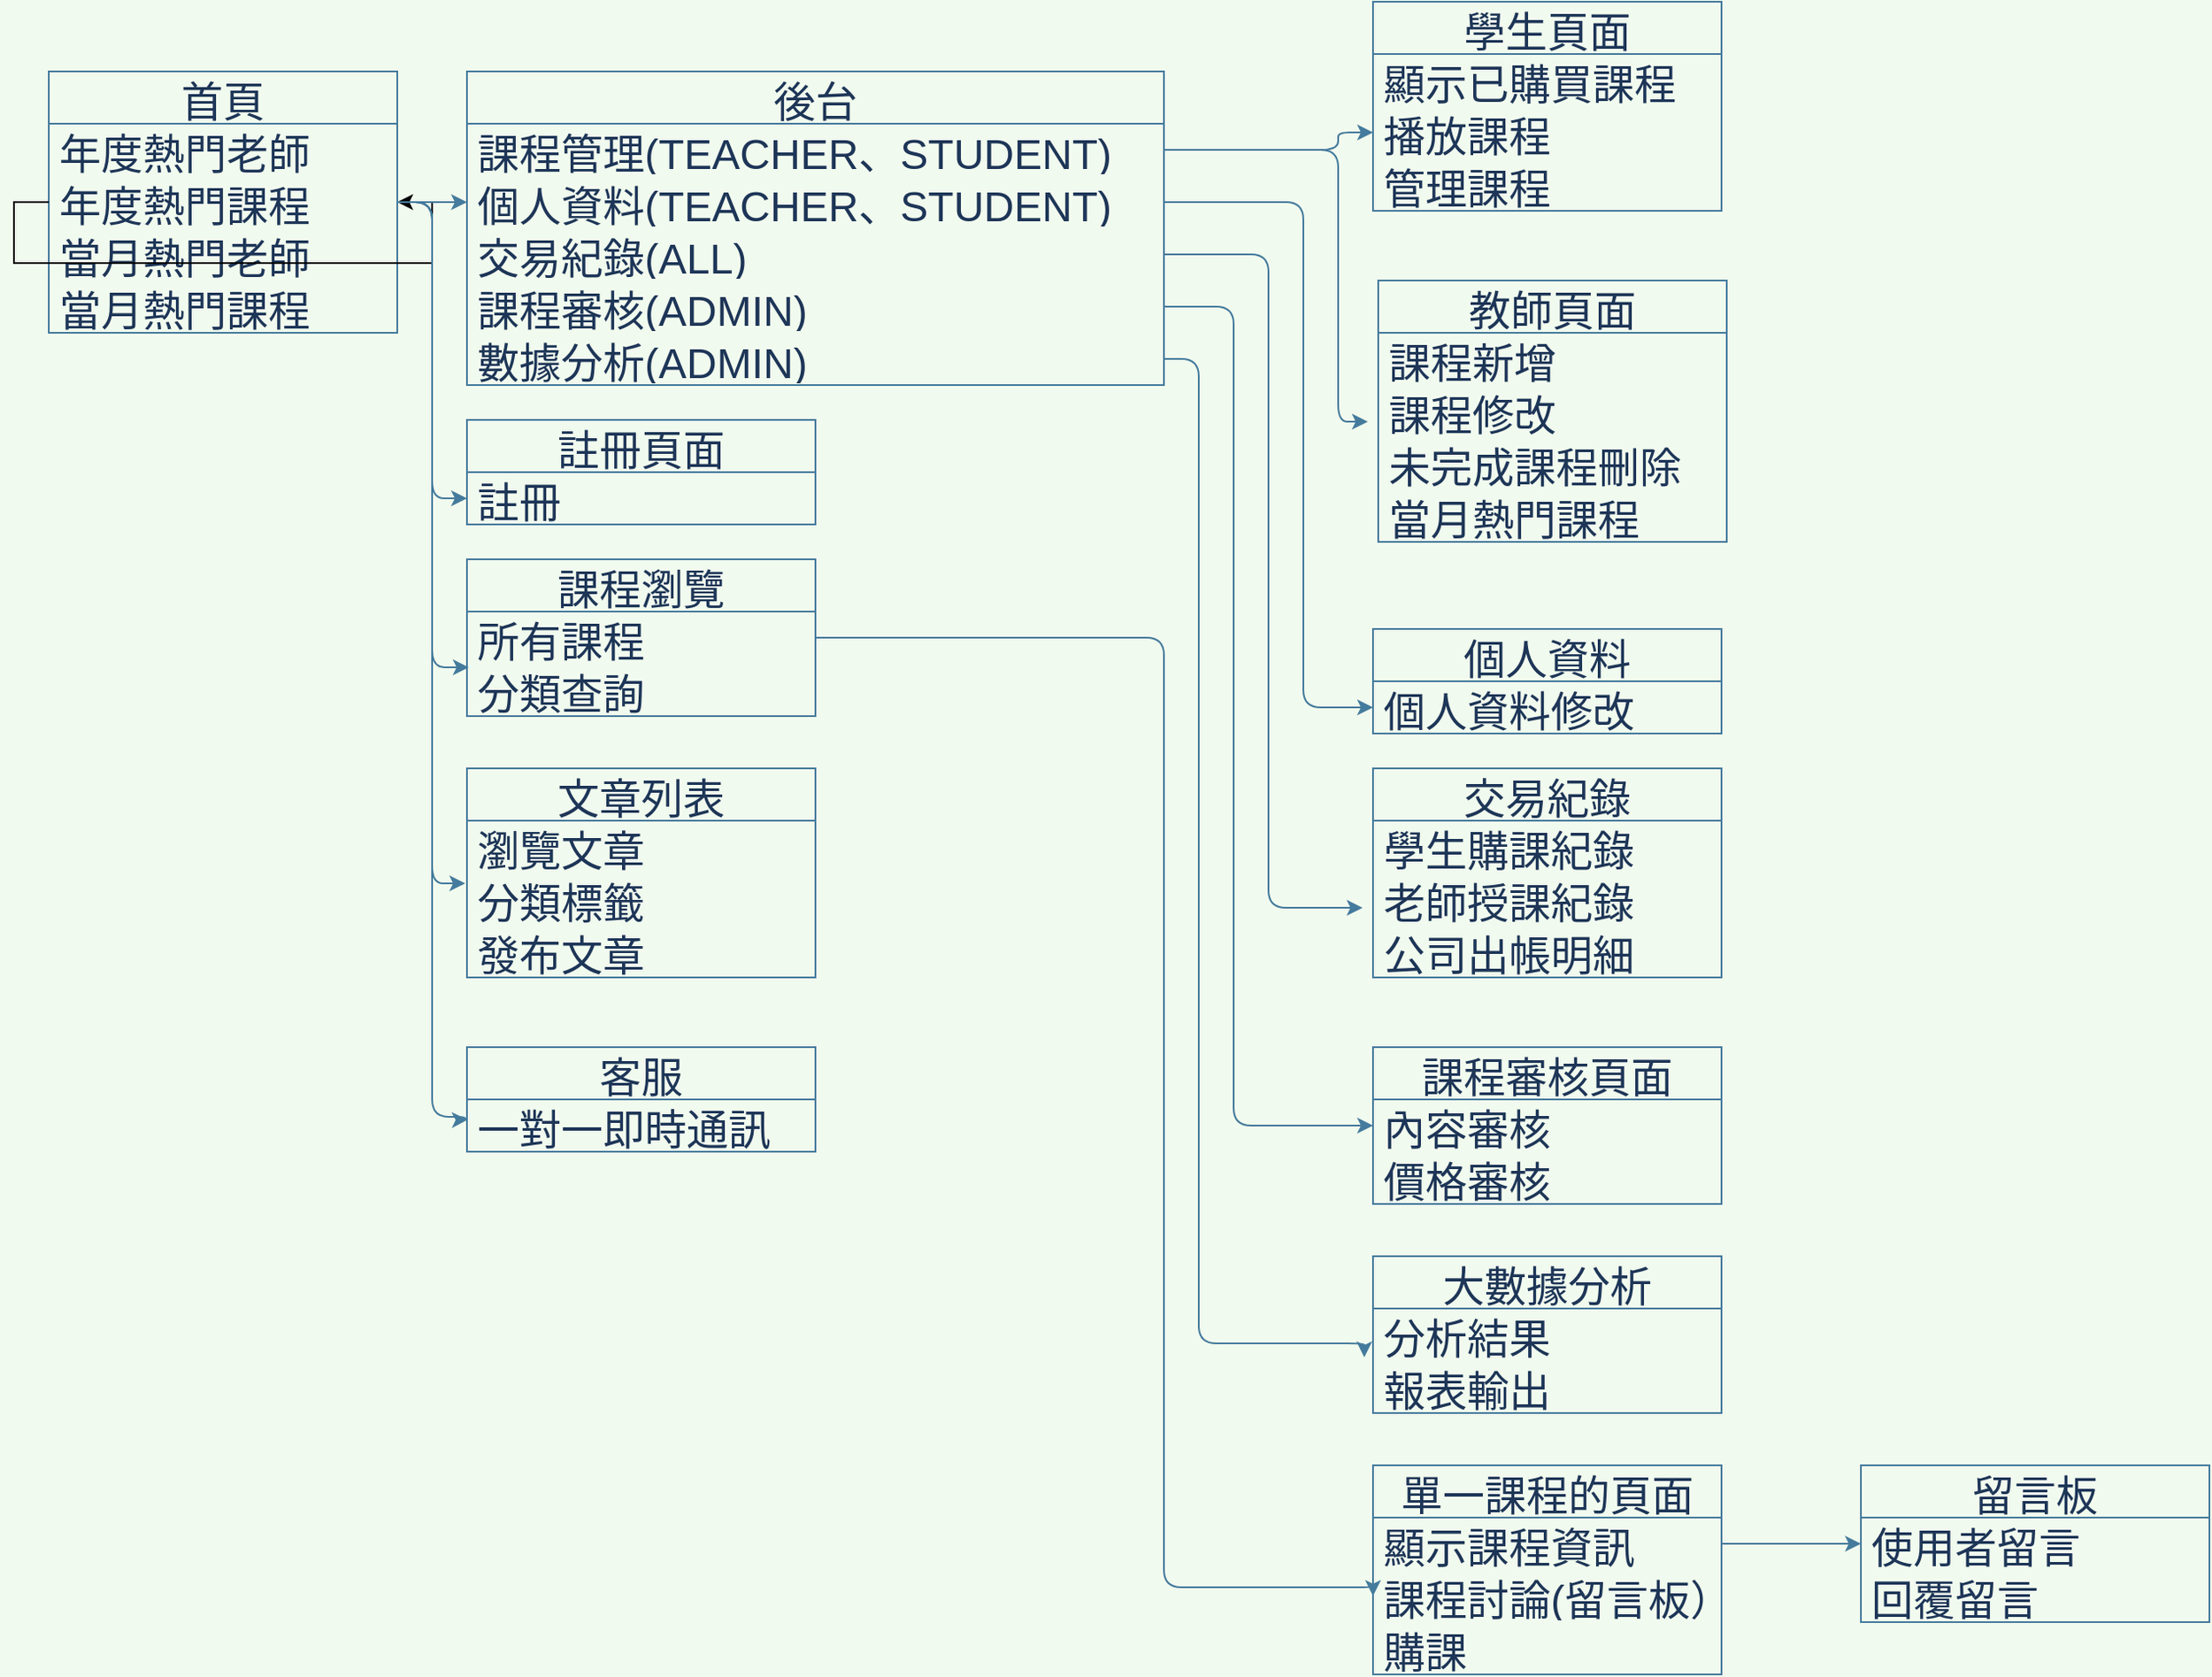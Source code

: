 <mxfile version="16.5.1" type="device"><diagram id="5eixCT4aslgIog5RmQju" name="Page-1"><mxGraphModel dx="1842" dy="981" grid="1" gridSize="10" guides="1" tooltips="1" connect="1" arrows="1" fold="1" page="0" pageScale="1" pageWidth="827" pageHeight="1169" background="#F1FAEE" math="0" shadow="0"><root><mxCell id="0"/><mxCell id="1" parent="0"/><mxCell id="qsGzzAuagtlAmWLh8xZQ-89" value="首頁" style="swimlane;fontStyle=0;childLayout=stackLayout;horizontal=1;startSize=30;horizontalStack=0;resizeParent=1;resizeParentMax=0;resizeLast=0;collapsible=1;marginBottom=0;fontSize=24;fontColor=#1D3557;strokeColor=#457B9D;fillColor=none;" parent="1" vertex="1"><mxGeometry x="40" y="40" width="200" height="150" as="geometry"><mxRectangle x="40" y="240" width="80" height="30" as="alternateBounds"/></mxGeometry></mxCell><mxCell id="qsGzzAuagtlAmWLh8xZQ-90" value="年度熱門老師" style="text;strokeColor=none;fillColor=none;align=left;verticalAlign=middle;spacingLeft=4;spacingRight=4;overflow=hidden;points=[[0,0.5],[1,0.5]];portConstraint=eastwest;rotatable=0;fontSize=24;fontColor=#1D3557;" parent="qsGzzAuagtlAmWLh8xZQ-89" vertex="1"><mxGeometry y="30" width="200" height="30" as="geometry"/></mxCell><mxCell id="qsGzzAuagtlAmWLh8xZQ-91" value="年度熱門課程" style="text;strokeColor=none;fillColor=none;align=left;verticalAlign=middle;spacingLeft=4;spacingRight=4;overflow=hidden;points=[[0,0.5],[1,0.5]];portConstraint=eastwest;rotatable=0;fontSize=24;fontColor=#1D3557;" parent="qsGzzAuagtlAmWLh8xZQ-89" vertex="1"><mxGeometry y="60" width="200" height="30" as="geometry"/></mxCell><mxCell id="qsGzzAuagtlAmWLh8xZQ-94" value="當月熱門老師" style="text;strokeColor=none;fillColor=none;align=left;verticalAlign=middle;spacingLeft=4;spacingRight=4;overflow=hidden;points=[[0,0.5],[1,0.5]];portConstraint=eastwest;rotatable=0;fontSize=24;fontColor=#1D3557;" parent="qsGzzAuagtlAmWLh8xZQ-89" vertex="1"><mxGeometry y="90" width="200" height="30" as="geometry"/></mxCell><mxCell id="qsGzzAuagtlAmWLh8xZQ-119" value="當月熱門課程" style="text;strokeColor=none;fillColor=none;align=left;verticalAlign=middle;spacingLeft=4;spacingRight=4;overflow=hidden;points=[[0,0.5],[1,0.5]];portConstraint=eastwest;rotatable=0;fontSize=24;fontColor=#1D3557;" parent="qsGzzAuagtlAmWLh8xZQ-89" vertex="1"><mxGeometry y="120" width="200" height="30" as="geometry"/></mxCell><mxCell id="GnvnuQc3b7LlyFC6O5sY-7" style="edgeStyle=orthogonalEdgeStyle;rounded=0;orthogonalLoop=1;jettySize=auto;html=1;entryX=1;entryY=0.5;entryDx=0;entryDy=0;" parent="qsGzzAuagtlAmWLh8xZQ-89" source="qsGzzAuagtlAmWLh8xZQ-91" target="qsGzzAuagtlAmWLh8xZQ-91" edge="1"><mxGeometry relative="1" as="geometry"/></mxCell><mxCell id="qsGzzAuagtlAmWLh8xZQ-95" value="課程審核頁面" style="swimlane;fontStyle=0;childLayout=stackLayout;horizontal=1;startSize=30;horizontalStack=0;resizeParent=1;resizeParentMax=0;resizeLast=0;collapsible=1;marginBottom=0;fontSize=24;fontColor=#1D3557;strokeColor=#457B9D;fillColor=none;" parent="1" vertex="1"><mxGeometry x="800" y="600" width="200" height="90" as="geometry"><mxRectangle x="780" y="640" width="180" height="30" as="alternateBounds"/></mxGeometry></mxCell><mxCell id="qsGzzAuagtlAmWLh8xZQ-96" value="內容審核" style="text;strokeColor=none;fillColor=none;align=left;verticalAlign=middle;spacingLeft=4;spacingRight=4;overflow=hidden;points=[[0,0.5],[1,0.5]];portConstraint=eastwest;rotatable=0;fontSize=24;fontColor=#1D3557;" parent="qsGzzAuagtlAmWLh8xZQ-95" vertex="1"><mxGeometry y="30" width="200" height="30" as="geometry"/></mxCell><mxCell id="qsGzzAuagtlAmWLh8xZQ-97" value="價格審核" style="text;strokeColor=none;fillColor=none;align=left;verticalAlign=middle;spacingLeft=4;spacingRight=4;overflow=hidden;points=[[0,0.5],[1,0.5]];portConstraint=eastwest;rotatable=0;fontSize=24;fontColor=#1D3557;" parent="qsGzzAuagtlAmWLh8xZQ-95" vertex="1"><mxGeometry y="60" width="200" height="30" as="geometry"/></mxCell><mxCell id="qsGzzAuagtlAmWLh8xZQ-100" value="教師頁面" style="swimlane;fontStyle=0;childLayout=stackLayout;horizontal=1;startSize=30;horizontalStack=0;resizeParent=1;resizeParentMax=0;resizeLast=0;collapsible=1;marginBottom=0;fontSize=24;fontColor=#1D3557;strokeColor=#457B9D;fillColor=none;" parent="1" vertex="1"><mxGeometry x="803" y="160" width="200" height="150" as="geometry"><mxRectangle x="603" y="160" width="130" height="30" as="alternateBounds"/></mxGeometry></mxCell><mxCell id="qsGzzAuagtlAmWLh8xZQ-101" value="課程新增" style="text;strokeColor=none;fillColor=none;align=left;verticalAlign=middle;spacingLeft=4;spacingRight=4;overflow=hidden;points=[[0,0.5],[1,0.5]];portConstraint=eastwest;rotatable=0;fontSize=24;fontColor=#1D3557;" parent="qsGzzAuagtlAmWLh8xZQ-100" vertex="1"><mxGeometry y="30" width="200" height="30" as="geometry"/></mxCell><mxCell id="qsGzzAuagtlAmWLh8xZQ-102" value="課程修改" style="text;strokeColor=none;fillColor=none;align=left;verticalAlign=middle;spacingLeft=4;spacingRight=4;overflow=hidden;points=[[0,0.5],[1,0.5]];portConstraint=eastwest;rotatable=0;fontSize=24;fontColor=#1D3557;" parent="qsGzzAuagtlAmWLh8xZQ-100" vertex="1"><mxGeometry y="60" width="200" height="30" as="geometry"/></mxCell><mxCell id="qsGzzAuagtlAmWLh8xZQ-103" value="未完成課程刪除" style="text;strokeColor=none;fillColor=none;align=left;verticalAlign=middle;spacingLeft=4;spacingRight=4;overflow=hidden;points=[[0,0.5],[1,0.5]];portConstraint=eastwest;rotatable=0;fontSize=24;fontColor=#1D3557;" parent="qsGzzAuagtlAmWLh8xZQ-100" vertex="1"><mxGeometry y="90" width="200" height="30" as="geometry"/></mxCell><mxCell id="qsGzzAuagtlAmWLh8xZQ-104" value="當月熱門課程" style="text;strokeColor=none;fillColor=none;align=left;verticalAlign=middle;spacingLeft=4;spacingRight=4;overflow=hidden;points=[[0,0.5],[1,0.5]];portConstraint=eastwest;rotatable=0;fontSize=24;fontColor=#1D3557;" parent="qsGzzAuagtlAmWLh8xZQ-100" vertex="1"><mxGeometry y="120" width="200" height="30" as="geometry"/></mxCell><mxCell id="qsGzzAuagtlAmWLh8xZQ-105" value="學生頁面" style="swimlane;fontStyle=0;childLayout=stackLayout;horizontal=1;startSize=30;horizontalStack=0;resizeParent=1;resizeParentMax=0;resizeLast=0;collapsible=1;marginBottom=0;fontSize=24;fontColor=#1D3557;strokeColor=#457B9D;fillColor=none;" parent="1" vertex="1"><mxGeometry x="800" width="200" height="120" as="geometry"><mxRectangle x="600" y="320" width="130" height="30" as="alternateBounds"/></mxGeometry></mxCell><mxCell id="qsGzzAuagtlAmWLh8xZQ-106" value="顯示已購買課程" style="text;strokeColor=none;fillColor=none;align=left;verticalAlign=middle;spacingLeft=4;spacingRight=4;overflow=hidden;points=[[0,0.5],[1,0.5]];portConstraint=eastwest;rotatable=0;fontSize=24;fontColor=#1D3557;" parent="qsGzzAuagtlAmWLh8xZQ-105" vertex="1"><mxGeometry y="30" width="200" height="30" as="geometry"/></mxCell><mxCell id="qsGzzAuagtlAmWLh8xZQ-107" value="播放課程" style="text;strokeColor=none;fillColor=none;align=left;verticalAlign=middle;spacingLeft=4;spacingRight=4;overflow=hidden;points=[[0,0.5],[1,0.5]];portConstraint=eastwest;rotatable=0;fontSize=24;fontColor=#1D3557;" parent="qsGzzAuagtlAmWLh8xZQ-105" vertex="1"><mxGeometry y="60" width="200" height="30" as="geometry"/></mxCell><mxCell id="qsGzzAuagtlAmWLh8xZQ-108" value="管理課程" style="text;strokeColor=none;fillColor=none;align=left;verticalAlign=middle;spacingLeft=4;spacingRight=4;overflow=hidden;points=[[0,0.5],[1,0.5]];portConstraint=eastwest;rotatable=0;fontSize=24;fontColor=#1D3557;" parent="qsGzzAuagtlAmWLh8xZQ-105" vertex="1"><mxGeometry y="90" width="200" height="30" as="geometry"/></mxCell><mxCell id="qsGzzAuagtlAmWLh8xZQ-110" value="交易紀錄" style="swimlane;fontStyle=0;childLayout=stackLayout;horizontal=1;startSize=30;horizontalStack=0;resizeParent=1;resizeParentMax=0;resizeLast=0;collapsible=1;marginBottom=0;fontSize=24;fontColor=#1D3557;strokeColor=#457B9D;fillColor=none;" parent="1" vertex="1"><mxGeometry x="800" y="440" width="200" height="120" as="geometry"><mxRectangle x="400" y="40" width="130" height="30" as="alternateBounds"/></mxGeometry></mxCell><mxCell id="qsGzzAuagtlAmWLh8xZQ-111" value="學生購課紀錄" style="text;strokeColor=none;fillColor=none;align=left;verticalAlign=middle;spacingLeft=4;spacingRight=4;overflow=hidden;points=[[0,0.5],[1,0.5]];portConstraint=eastwest;rotatable=0;fontSize=24;fontColor=#1D3557;" parent="qsGzzAuagtlAmWLh8xZQ-110" vertex="1"><mxGeometry y="30" width="200" height="30" as="geometry"/></mxCell><mxCell id="qsGzzAuagtlAmWLh8xZQ-112" value="老師授課紀錄" style="text;strokeColor=none;fillColor=none;align=left;verticalAlign=middle;spacingLeft=4;spacingRight=4;overflow=hidden;points=[[0,0.5],[1,0.5]];portConstraint=eastwest;rotatable=0;fontSize=24;fontColor=#1D3557;" parent="qsGzzAuagtlAmWLh8xZQ-110" vertex="1"><mxGeometry y="60" width="200" height="30" as="geometry"/></mxCell><mxCell id="qsGzzAuagtlAmWLh8xZQ-113" value="公司出帳明細" style="text;strokeColor=none;fillColor=none;align=left;verticalAlign=middle;spacingLeft=4;spacingRight=4;overflow=hidden;points=[[0,0.5],[1,0.5]];portConstraint=eastwest;rotatable=0;fontSize=24;fontColor=#1D3557;" parent="qsGzzAuagtlAmWLh8xZQ-110" vertex="1"><mxGeometry y="90" width="200" height="30" as="geometry"/></mxCell><mxCell id="qsGzzAuagtlAmWLh8xZQ-115" value="課程瀏覽" style="swimlane;fontStyle=0;childLayout=stackLayout;horizontal=1;startSize=30;horizontalStack=0;resizeParent=1;resizeParentMax=0;resizeLast=0;collapsible=1;marginBottom=0;fontSize=24;fontColor=#1D3557;strokeColor=#457B9D;fillColor=none;" parent="1" vertex="1"><mxGeometry x="280" y="320" width="200" height="90" as="geometry"><mxRectangle x="400" y="680" width="130" height="30" as="alternateBounds"/></mxGeometry></mxCell><mxCell id="qsGzzAuagtlAmWLh8xZQ-116" value="所有課程" style="text;strokeColor=none;fillColor=none;align=left;verticalAlign=middle;spacingLeft=4;spacingRight=4;overflow=hidden;points=[[0,0.5],[1,0.5]];portConstraint=eastwest;rotatable=0;fontSize=24;fontColor=#1D3557;" parent="qsGzzAuagtlAmWLh8xZQ-115" vertex="1"><mxGeometry y="30" width="200" height="30" as="geometry"/></mxCell><mxCell id="qsGzzAuagtlAmWLh8xZQ-147" value="分類查詢" style="text;strokeColor=none;fillColor=none;align=left;verticalAlign=middle;spacingLeft=4;spacingRight=4;overflow=hidden;points=[[0,0.5],[1,0.5]];portConstraint=eastwest;rotatable=0;fontSize=24;fontColor=#1D3557;" parent="qsGzzAuagtlAmWLh8xZQ-115" vertex="1"><mxGeometry y="60" width="200" height="30" as="geometry"/></mxCell><mxCell id="qsGzzAuagtlAmWLh8xZQ-120" value="註冊頁面" style="swimlane;fontStyle=0;childLayout=stackLayout;horizontal=1;startSize=30;horizontalStack=0;resizeParent=1;resizeParentMax=0;resizeLast=0;collapsible=1;marginBottom=0;fontSize=24;fontColor=#1D3557;strokeColor=#457B9D;fillColor=none;" parent="1" vertex="1"><mxGeometry x="280" y="240" width="200" height="60" as="geometry"><mxRectangle x="280" y="40" width="130" height="30" as="alternateBounds"/></mxGeometry></mxCell><mxCell id="qsGzzAuagtlAmWLh8xZQ-123" value="註冊" style="text;strokeColor=none;fillColor=none;align=left;verticalAlign=middle;spacingLeft=4;spacingRight=4;overflow=hidden;points=[[0,0.5],[1,0.5]];portConstraint=eastwest;rotatable=0;fontSize=24;fontColor=#1D3557;" parent="qsGzzAuagtlAmWLh8xZQ-120" vertex="1"><mxGeometry y="30" width="200" height="30" as="geometry"/></mxCell><mxCell id="qsGzzAuagtlAmWLh8xZQ-124" value="個人資料" style="swimlane;fontStyle=0;childLayout=stackLayout;horizontal=1;startSize=30;horizontalStack=0;resizeParent=1;resizeParentMax=0;resizeLast=0;collapsible=1;marginBottom=0;fontSize=24;fontColor=#1D3557;strokeColor=#457B9D;fillColor=none;" parent="1" vertex="1"><mxGeometry x="800" y="360" width="200" height="60" as="geometry"><mxRectangle x="40" y="240" width="80" height="30" as="alternateBounds"/></mxGeometry></mxCell><mxCell id="qsGzzAuagtlAmWLh8xZQ-125" value="個人資料修改" style="text;strokeColor=none;fillColor=none;align=left;verticalAlign=middle;spacingLeft=4;spacingRight=4;overflow=hidden;points=[[0,0.5],[1,0.5]];portConstraint=eastwest;rotatable=0;fontSize=24;fontColor=#1D3557;" parent="qsGzzAuagtlAmWLh8xZQ-124" vertex="1"><mxGeometry y="30" width="200" height="30" as="geometry"/></mxCell><mxCell id="qsGzzAuagtlAmWLh8xZQ-130" value="後台" style="swimlane;fontStyle=0;childLayout=stackLayout;horizontal=1;startSize=30;horizontalStack=0;resizeParent=1;resizeParentMax=0;resizeLast=0;collapsible=1;marginBottom=0;fontSize=24;fontColor=#1D3557;strokeColor=#457B9D;fillColor=none;" parent="1" vertex="1"><mxGeometry x="280" y="40" width="400" height="180" as="geometry"><mxRectangle x="40" y="240" width="80" height="30" as="alternateBounds"/></mxGeometry></mxCell><mxCell id="qsGzzAuagtlAmWLh8xZQ-132" value="課程管理(TEACHER、STUDENT)" style="text;strokeColor=none;fillColor=none;align=left;verticalAlign=middle;spacingLeft=4;spacingRight=4;overflow=hidden;points=[[0,0.5],[1,0.5]];portConstraint=eastwest;rotatable=0;fontSize=24;fontColor=#1D3557;" parent="qsGzzAuagtlAmWLh8xZQ-130" vertex="1"><mxGeometry y="30" width="400" height="30" as="geometry"/></mxCell><mxCell id="qsGzzAuagtlAmWLh8xZQ-131" value="個人資料(TEACHER、STUDENT)" style="text;strokeColor=none;fillColor=none;align=left;verticalAlign=middle;spacingLeft=4;spacingRight=4;overflow=hidden;points=[[0,0.5],[1,0.5]];portConstraint=eastwest;rotatable=0;fontSize=24;fontColor=#1D3557;" parent="qsGzzAuagtlAmWLh8xZQ-130" vertex="1"><mxGeometry y="60" width="400" height="30" as="geometry"/></mxCell><mxCell id="qsGzzAuagtlAmWLh8xZQ-134" value="交易紀錄(ALL)" style="text;strokeColor=none;fillColor=none;align=left;verticalAlign=middle;spacingLeft=4;spacingRight=4;overflow=hidden;points=[[0,0.5],[1,0.5]];portConstraint=eastwest;rotatable=0;fontSize=24;fontColor=#1D3557;" parent="qsGzzAuagtlAmWLh8xZQ-130" vertex="1"><mxGeometry y="90" width="400" height="30" as="geometry"/></mxCell><mxCell id="qsGzzAuagtlAmWLh8xZQ-142" value="課程審核(ADMIN)" style="text;strokeColor=none;fillColor=none;align=left;verticalAlign=middle;spacingLeft=4;spacingRight=4;overflow=hidden;points=[[0,0.5],[1,0.5]];portConstraint=eastwest;rotatable=0;fontSize=24;fontColor=#1D3557;" parent="qsGzzAuagtlAmWLh8xZQ-130" vertex="1"><mxGeometry y="120" width="400" height="30" as="geometry"/></mxCell><mxCell id="K8eNEzMpRpXXBS1rbpg5-1" value="數據分析(ADMIN)" style="text;strokeColor=none;fillColor=none;align=left;verticalAlign=middle;spacingLeft=4;spacingRight=4;overflow=hidden;points=[[0,0.5],[1,0.5]];portConstraint=eastwest;rotatable=0;fontSize=24;fontColor=#1D3557;" parent="qsGzzAuagtlAmWLh8xZQ-130" vertex="1"><mxGeometry y="150" width="400" height="30" as="geometry"/></mxCell><mxCell id="qsGzzAuagtlAmWLh8xZQ-144" value="客服" style="swimlane;fontStyle=0;childLayout=stackLayout;horizontal=1;startSize=30;horizontalStack=0;resizeParent=1;resizeParentMax=0;resizeLast=0;collapsible=1;marginBottom=0;fontSize=24;fontColor=#1D3557;strokeColor=#457B9D;fillColor=none;" parent="1" vertex="1"><mxGeometry x="280" y="600" width="200" height="60" as="geometry"><mxRectangle x="400" y="680" width="130" height="30" as="alternateBounds"/></mxGeometry></mxCell><mxCell id="GnvnuQc3b7LlyFC6O5sY-4" value="一對一即時通訊" style="text;strokeColor=none;fillColor=none;align=left;verticalAlign=middle;spacingLeft=4;spacingRight=4;overflow=hidden;points=[[0,0.5],[1,0.5]];portConstraint=eastwest;rotatable=0;fontSize=24;fontColor=#1D3557;" parent="qsGzzAuagtlAmWLh8xZQ-144" vertex="1"><mxGeometry y="30" width="200" height="30" as="geometry"/></mxCell><mxCell id="qsGzzAuagtlAmWLh8xZQ-148" value="單一課程的頁面" style="swimlane;fontStyle=0;childLayout=stackLayout;horizontal=1;startSize=30;horizontalStack=0;resizeParent=1;resizeParentMax=0;resizeLast=0;collapsible=1;marginBottom=0;fontSize=24;fontColor=#1D3557;strokeColor=#457B9D;fillColor=none;" parent="1" vertex="1"><mxGeometry x="800" y="840" width="200" height="120" as="geometry"><mxRectangle x="400" y="680" width="130" height="30" as="alternateBounds"/></mxGeometry></mxCell><mxCell id="qsGzzAuagtlAmWLh8xZQ-149" value="顯示課程資訊" style="text;strokeColor=none;fillColor=none;align=left;verticalAlign=middle;spacingLeft=4;spacingRight=4;overflow=hidden;points=[[0,0.5],[1,0.5]];portConstraint=eastwest;rotatable=0;fontSize=24;fontColor=#1D3557;" parent="qsGzzAuagtlAmWLh8xZQ-148" vertex="1"><mxGeometry y="30" width="200" height="30" as="geometry"/></mxCell><mxCell id="qsGzzAuagtlAmWLh8xZQ-150" value="課程討論(留言板）" style="text;strokeColor=none;fillColor=none;align=left;verticalAlign=middle;spacingLeft=4;spacingRight=4;overflow=hidden;points=[[0,0.5],[1,0.5]];portConstraint=eastwest;rotatable=0;fontSize=24;fontColor=#1D3557;" parent="qsGzzAuagtlAmWLh8xZQ-148" vertex="1"><mxGeometry y="60" width="200" height="30" as="geometry"/></mxCell><mxCell id="qsGzzAuagtlAmWLh8xZQ-151" value="購課" style="text;strokeColor=none;fillColor=none;align=left;verticalAlign=middle;spacingLeft=4;spacingRight=4;overflow=hidden;points=[[0,0.5],[1,0.5]];portConstraint=eastwest;rotatable=0;fontSize=24;fontColor=#1D3557;" parent="qsGzzAuagtlAmWLh8xZQ-148" vertex="1"><mxGeometry y="90" width="200" height="30" as="geometry"/></mxCell><mxCell id="qsGzzAuagtlAmWLh8xZQ-153" value="留言板" style="swimlane;fontStyle=0;childLayout=stackLayout;horizontal=1;startSize=30;horizontalStack=0;resizeParent=1;resizeParentMax=0;resizeLast=0;collapsible=1;marginBottom=0;fontSize=24;fontColor=#1D3557;strokeColor=#457B9D;fillColor=none;" parent="1" vertex="1"><mxGeometry x="1080" y="840" width="200" height="90" as="geometry"><mxRectangle x="400" y="680" width="130" height="30" as="alternateBounds"/></mxGeometry></mxCell><mxCell id="qsGzzAuagtlAmWLh8xZQ-156" value="使用者留言" style="text;strokeColor=none;fillColor=none;align=left;verticalAlign=middle;spacingLeft=4;spacingRight=4;overflow=hidden;points=[[0,0.5],[1,0.5]];portConstraint=eastwest;rotatable=0;fontSize=24;fontColor=#1D3557;" parent="qsGzzAuagtlAmWLh8xZQ-153" vertex="1"><mxGeometry y="30" width="200" height="30" as="geometry"/></mxCell><mxCell id="qsGzzAuagtlAmWLh8xZQ-155" value="回覆留言" style="text;strokeColor=none;fillColor=none;align=left;verticalAlign=middle;spacingLeft=4;spacingRight=4;overflow=hidden;points=[[0,0.5],[1,0.5]];portConstraint=eastwest;rotatable=0;fontSize=24;fontColor=#1D3557;" parent="qsGzzAuagtlAmWLh8xZQ-153" vertex="1"><mxGeometry y="60" width="200" height="30" as="geometry"/></mxCell><mxCell id="K8eNEzMpRpXXBS1rbpg5-2" value="大數據分析" style="swimlane;fontStyle=0;childLayout=stackLayout;horizontal=1;startSize=30;horizontalStack=0;resizeParent=1;resizeParentMax=0;resizeLast=0;collapsible=1;marginBottom=0;fontSize=24;fontColor=#1D3557;strokeColor=#457B9D;fillColor=none;" parent="1" vertex="1"><mxGeometry x="800" y="720" width="200" height="90" as="geometry"><mxRectangle x="400" y="680" width="130" height="30" as="alternateBounds"/></mxGeometry></mxCell><mxCell id="K8eNEzMpRpXXBS1rbpg5-3" value="分析結果" style="text;strokeColor=none;fillColor=none;align=left;verticalAlign=middle;spacingLeft=4;spacingRight=4;overflow=hidden;points=[[0,0.5],[1,0.5]];portConstraint=eastwest;rotatable=0;fontSize=24;fontColor=#1D3557;" parent="K8eNEzMpRpXXBS1rbpg5-2" vertex="1"><mxGeometry y="30" width="200" height="30" as="geometry"/></mxCell><mxCell id="K8eNEzMpRpXXBS1rbpg5-4" value="報表輸出" style="text;strokeColor=none;fillColor=none;align=left;verticalAlign=middle;spacingLeft=4;spacingRight=4;overflow=hidden;points=[[0,0.5],[1,0.5]];portConstraint=eastwest;rotatable=0;fontSize=24;fontColor=#1D3557;" parent="K8eNEzMpRpXXBS1rbpg5-2" vertex="1"><mxGeometry y="60" width="200" height="30" as="geometry"/></mxCell><mxCell id="K8eNEzMpRpXXBS1rbpg5-7" style="edgeStyle=orthogonalEdgeStyle;curved=0;rounded=1;sketch=0;orthogonalLoop=1;jettySize=auto;html=1;entryX=-0.025;entryY=-0.067;entryDx=0;entryDy=0;entryPerimeter=0;fontColor=#1D3557;strokeColor=#457B9D;fillColor=#A8DADC;" parent="1" source="K8eNEzMpRpXXBS1rbpg5-1" target="K8eNEzMpRpXXBS1rbpg5-4" edge="1"><mxGeometry relative="1" as="geometry"><Array as="points"><mxPoint x="700" y="205"/><mxPoint x="700" y="770"/><mxPoint x="795" y="770"/></Array></mxGeometry></mxCell><mxCell id="K8eNEzMpRpXXBS1rbpg5-8" style="edgeStyle=orthogonalEdgeStyle;curved=0;rounded=1;sketch=0;orthogonalLoop=1;jettySize=auto;html=1;entryX=0;entryY=0.5;entryDx=0;entryDy=0;fontColor=#1D3557;strokeColor=#457B9D;fillColor=#A8DADC;" parent="1" source="qsGzzAuagtlAmWLh8xZQ-142" target="qsGzzAuagtlAmWLh8xZQ-96" edge="1"><mxGeometry relative="1" as="geometry"><Array as="points"><mxPoint x="720" y="175"/><mxPoint x="720" y="645"/></Array></mxGeometry></mxCell><mxCell id="K8eNEzMpRpXXBS1rbpg5-9" style="edgeStyle=orthogonalEdgeStyle;curved=0;rounded=1;sketch=0;orthogonalLoop=1;jettySize=auto;html=1;entryX=-0.03;entryY=0.667;entryDx=0;entryDy=0;entryPerimeter=0;fontColor=#1D3557;strokeColor=#457B9D;fillColor=#A8DADC;" parent="1" source="qsGzzAuagtlAmWLh8xZQ-134" target="qsGzzAuagtlAmWLh8xZQ-112" edge="1"><mxGeometry relative="1" as="geometry"/></mxCell><mxCell id="K8eNEzMpRpXXBS1rbpg5-10" style="edgeStyle=orthogonalEdgeStyle;curved=0;rounded=1;sketch=0;orthogonalLoop=1;jettySize=auto;html=1;entryX=0;entryY=0.5;entryDx=0;entryDy=0;fontColor=#1D3557;strokeColor=#457B9D;fillColor=#A8DADC;" parent="1" source="qsGzzAuagtlAmWLh8xZQ-131" target="qsGzzAuagtlAmWLh8xZQ-125" edge="1"><mxGeometry relative="1" as="geometry"><Array as="points"><mxPoint x="760" y="115"/><mxPoint x="760" y="405"/></Array></mxGeometry></mxCell><mxCell id="K8eNEzMpRpXXBS1rbpg5-11" style="edgeStyle=orthogonalEdgeStyle;curved=0;rounded=1;sketch=0;orthogonalLoop=1;jettySize=auto;html=1;exitX=1;exitY=0.5;exitDx=0;exitDy=0;entryX=0;entryY=0.5;entryDx=0;entryDy=0;fontColor=#1D3557;strokeColor=#457B9D;fillColor=#A8DADC;" parent="1" source="qsGzzAuagtlAmWLh8xZQ-132" target="qsGzzAuagtlAmWLh8xZQ-107" edge="1"><mxGeometry relative="1" as="geometry"><Array as="points"><mxPoint x="780" y="85"/><mxPoint x="780" y="75"/></Array></mxGeometry></mxCell><mxCell id="K8eNEzMpRpXXBS1rbpg5-12" style="edgeStyle=orthogonalEdgeStyle;curved=0;rounded=1;sketch=0;orthogonalLoop=1;jettySize=auto;html=1;entryX=-0.03;entryY=0.7;entryDx=0;entryDy=0;entryPerimeter=0;fontColor=#1D3557;strokeColor=#457B9D;fillColor=#A8DADC;" parent="1" source="qsGzzAuagtlAmWLh8xZQ-132" target="qsGzzAuagtlAmWLh8xZQ-102" edge="1"><mxGeometry relative="1" as="geometry"><Array as="points"><mxPoint x="780" y="85"/><mxPoint x="780" y="241"/></Array></mxGeometry></mxCell><mxCell id="K8eNEzMpRpXXBS1rbpg5-14" style="edgeStyle=orthogonalEdgeStyle;curved=0;rounded=1;sketch=0;orthogonalLoop=1;jettySize=auto;html=1;entryX=0;entryY=0.5;entryDx=0;entryDy=0;fontColor=#1D3557;strokeColor=#457B9D;fillColor=#A8DADC;" parent="1" source="qsGzzAuagtlAmWLh8xZQ-149" target="qsGzzAuagtlAmWLh8xZQ-156" edge="1"><mxGeometry relative="1" as="geometry"/></mxCell><mxCell id="K8eNEzMpRpXXBS1rbpg5-15" style="edgeStyle=orthogonalEdgeStyle;curved=0;rounded=1;sketch=0;orthogonalLoop=1;jettySize=auto;html=1;entryX=0;entryY=0.5;entryDx=0;entryDy=0;fontColor=#1D3557;strokeColor=#457B9D;fillColor=#A8DADC;" parent="1" source="qsGzzAuagtlAmWLh8xZQ-91" target="qsGzzAuagtlAmWLh8xZQ-131" edge="1"><mxGeometry relative="1" as="geometry"/></mxCell><mxCell id="K8eNEzMpRpXXBS1rbpg5-16" style="edgeStyle=orthogonalEdgeStyle;curved=0;rounded=1;sketch=0;orthogonalLoop=1;jettySize=auto;html=1;entryX=0;entryY=0.5;entryDx=0;entryDy=0;fontColor=#1D3557;strokeColor=#457B9D;fillColor=#A8DADC;" parent="1" source="qsGzzAuagtlAmWLh8xZQ-91" target="qsGzzAuagtlAmWLh8xZQ-123" edge="1"><mxGeometry relative="1" as="geometry"/></mxCell><mxCell id="K8eNEzMpRpXXBS1rbpg5-17" style="edgeStyle=orthogonalEdgeStyle;curved=0;rounded=1;sketch=0;orthogonalLoop=1;jettySize=auto;html=1;entryX=0.005;entryY=0.067;entryDx=0;entryDy=0;entryPerimeter=0;fontColor=#1D3557;strokeColor=#457B9D;fillColor=#A8DADC;" parent="1" source="qsGzzAuagtlAmWLh8xZQ-91" target="qsGzzAuagtlAmWLh8xZQ-147" edge="1"><mxGeometry relative="1" as="geometry"/></mxCell><mxCell id="K8eNEzMpRpXXBS1rbpg5-18" style="edgeStyle=orthogonalEdgeStyle;curved=0;rounded=1;sketch=0;orthogonalLoop=1;jettySize=auto;html=1;entryX=-0.005;entryY=0.2;entryDx=0;entryDy=0;entryPerimeter=0;fontColor=#1D3557;strokeColor=#457B9D;fillColor=#A8DADC;" parent="1" source="qsGzzAuagtlAmWLh8xZQ-91" target="qsGzzAuagtlAmWLh8xZQ-145" edge="1"><mxGeometry relative="1" as="geometry"><Array as="points"><mxPoint x="260" y="115"/><mxPoint x="260" y="506"/></Array></mxGeometry></mxCell><mxCell id="GnvnuQc3b7LlyFC6O5sY-1" value="文章列表" style="swimlane;fontStyle=0;childLayout=stackLayout;horizontal=1;startSize=30;horizontalStack=0;resizeParent=1;resizeParentMax=0;resizeLast=0;collapsible=1;marginBottom=0;fontSize=24;fontColor=#1D3557;strokeColor=#457B9D;fillColor=none;" parent="1" vertex="1"><mxGeometry x="280" y="440" width="200" height="120" as="geometry"><mxRectangle x="400" y="680" width="130" height="30" as="alternateBounds"/></mxGeometry></mxCell><mxCell id="GnvnuQc3b7LlyFC6O5sY-3" value="瀏覽文章" style="text;strokeColor=none;fillColor=none;align=left;verticalAlign=middle;spacingLeft=4;spacingRight=4;overflow=hidden;points=[[0,0.5],[1,0.5]];portConstraint=eastwest;rotatable=0;fontSize=24;fontColor=#1D3557;" parent="GnvnuQc3b7LlyFC6O5sY-1" vertex="1"><mxGeometry y="30" width="200" height="30" as="geometry"/></mxCell><mxCell id="qsGzzAuagtlAmWLh8xZQ-145" value="分類標籤" style="text;strokeColor=none;fillColor=none;align=left;verticalAlign=middle;spacingLeft=4;spacingRight=4;overflow=hidden;points=[[0,0.5],[1,0.5]];portConstraint=eastwest;rotatable=0;fontSize=24;fontColor=#1D3557;" parent="GnvnuQc3b7LlyFC6O5sY-1" vertex="1"><mxGeometry y="60" width="200" height="30" as="geometry"/></mxCell><mxCell id="GnvnuQc3b7LlyFC6O5sY-2" value="發布文章" style="text;strokeColor=none;fillColor=none;align=left;verticalAlign=middle;spacingLeft=4;spacingRight=4;overflow=hidden;points=[[0,0.5],[1,0.5]];portConstraint=eastwest;rotatable=0;fontSize=24;fontColor=#1D3557;" parent="GnvnuQc3b7LlyFC6O5sY-1" vertex="1"><mxGeometry y="90" width="200" height="30" as="geometry"/></mxCell><mxCell id="GnvnuQc3b7LlyFC6O5sY-8" style="edgeStyle=orthogonalEdgeStyle;curved=0;rounded=1;sketch=0;orthogonalLoop=1;jettySize=auto;html=1;entryX=0.002;entryY=0.389;entryDx=0;entryDy=0;entryPerimeter=0;fontColor=#1D3557;strokeColor=#457B9D;fillColor=#A8DADC;exitX=1;exitY=0.5;exitDx=0;exitDy=0;" parent="1" source="qsGzzAuagtlAmWLh8xZQ-91" target="GnvnuQc3b7LlyFC6O5sY-4" edge="1"><mxGeometry relative="1" as="geometry"><mxPoint x="240" y="260" as="sourcePoint"/><mxPoint x="279" y="651" as="targetPoint"/><Array as="points"><mxPoint x="260" y="115"/><mxPoint x="260" y="640"/><mxPoint x="279" y="640"/><mxPoint x="279" y="642"/></Array></mxGeometry></mxCell><mxCell id="GnvnuQc3b7LlyFC6O5sY-10" style="edgeStyle=orthogonalEdgeStyle;curved=0;rounded=1;sketch=0;orthogonalLoop=1;jettySize=auto;html=1;entryX=0;entryY=0.5;entryDx=0;entryDy=0;fontColor=#1D3557;strokeColor=#457B9D;fillColor=#A8DADC;exitX=1;exitY=0.5;exitDx=0;exitDy=0;" parent="1" source="qsGzzAuagtlAmWLh8xZQ-116" target="qsGzzAuagtlAmWLh8xZQ-150" edge="1"><mxGeometry relative="1" as="geometry"><Array as="points"><mxPoint x="680" y="365"/><mxPoint x="680" y="910"/><mxPoint x="800" y="910"/></Array><mxPoint x="690" y="215" as="sourcePoint"/><mxPoint x="805" y="987.99" as="targetPoint"/></mxGeometry></mxCell></root></mxGraphModel></diagram></mxfile>